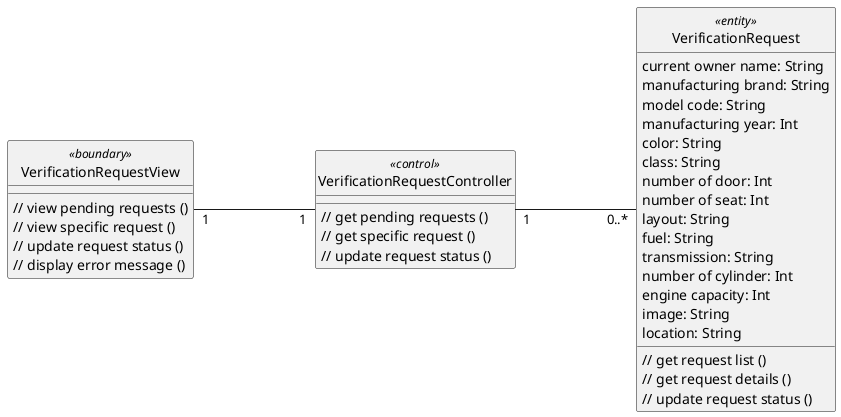 @startuml 
left to right direction
skinparam classAttributeIconSize 0
skinparam linetype ortho
hide circle
class VerificationRequestView <<boundary>> {
    // view pending requests ()
    // view specific request ()
    // update request status ()
    // display error message ()

    }

class VerificationRequestController <<control>> {
    // get pending requests ()
    // get specific request ()
    // update request status ()

    }

class VerificationRequest <<entity>> {
    current owner name: String
    manufacturing brand: String
    model code: String
    manufacturing year: Int
    color: String
    class: String
    number of door: Int
    number of seat: Int
    layout: String
    fuel: String
    transmission: String
    number of cylinder: Int
    engine capacity: Int
    image: String
    location: String

    // get request list ()
    // get request details ()
    // update request status ()
    }


VerificationRequestView "1" --- "1" VerificationRequestController

VerificationRequestController "1" --- "0..*" VerificationRequest


@enduml